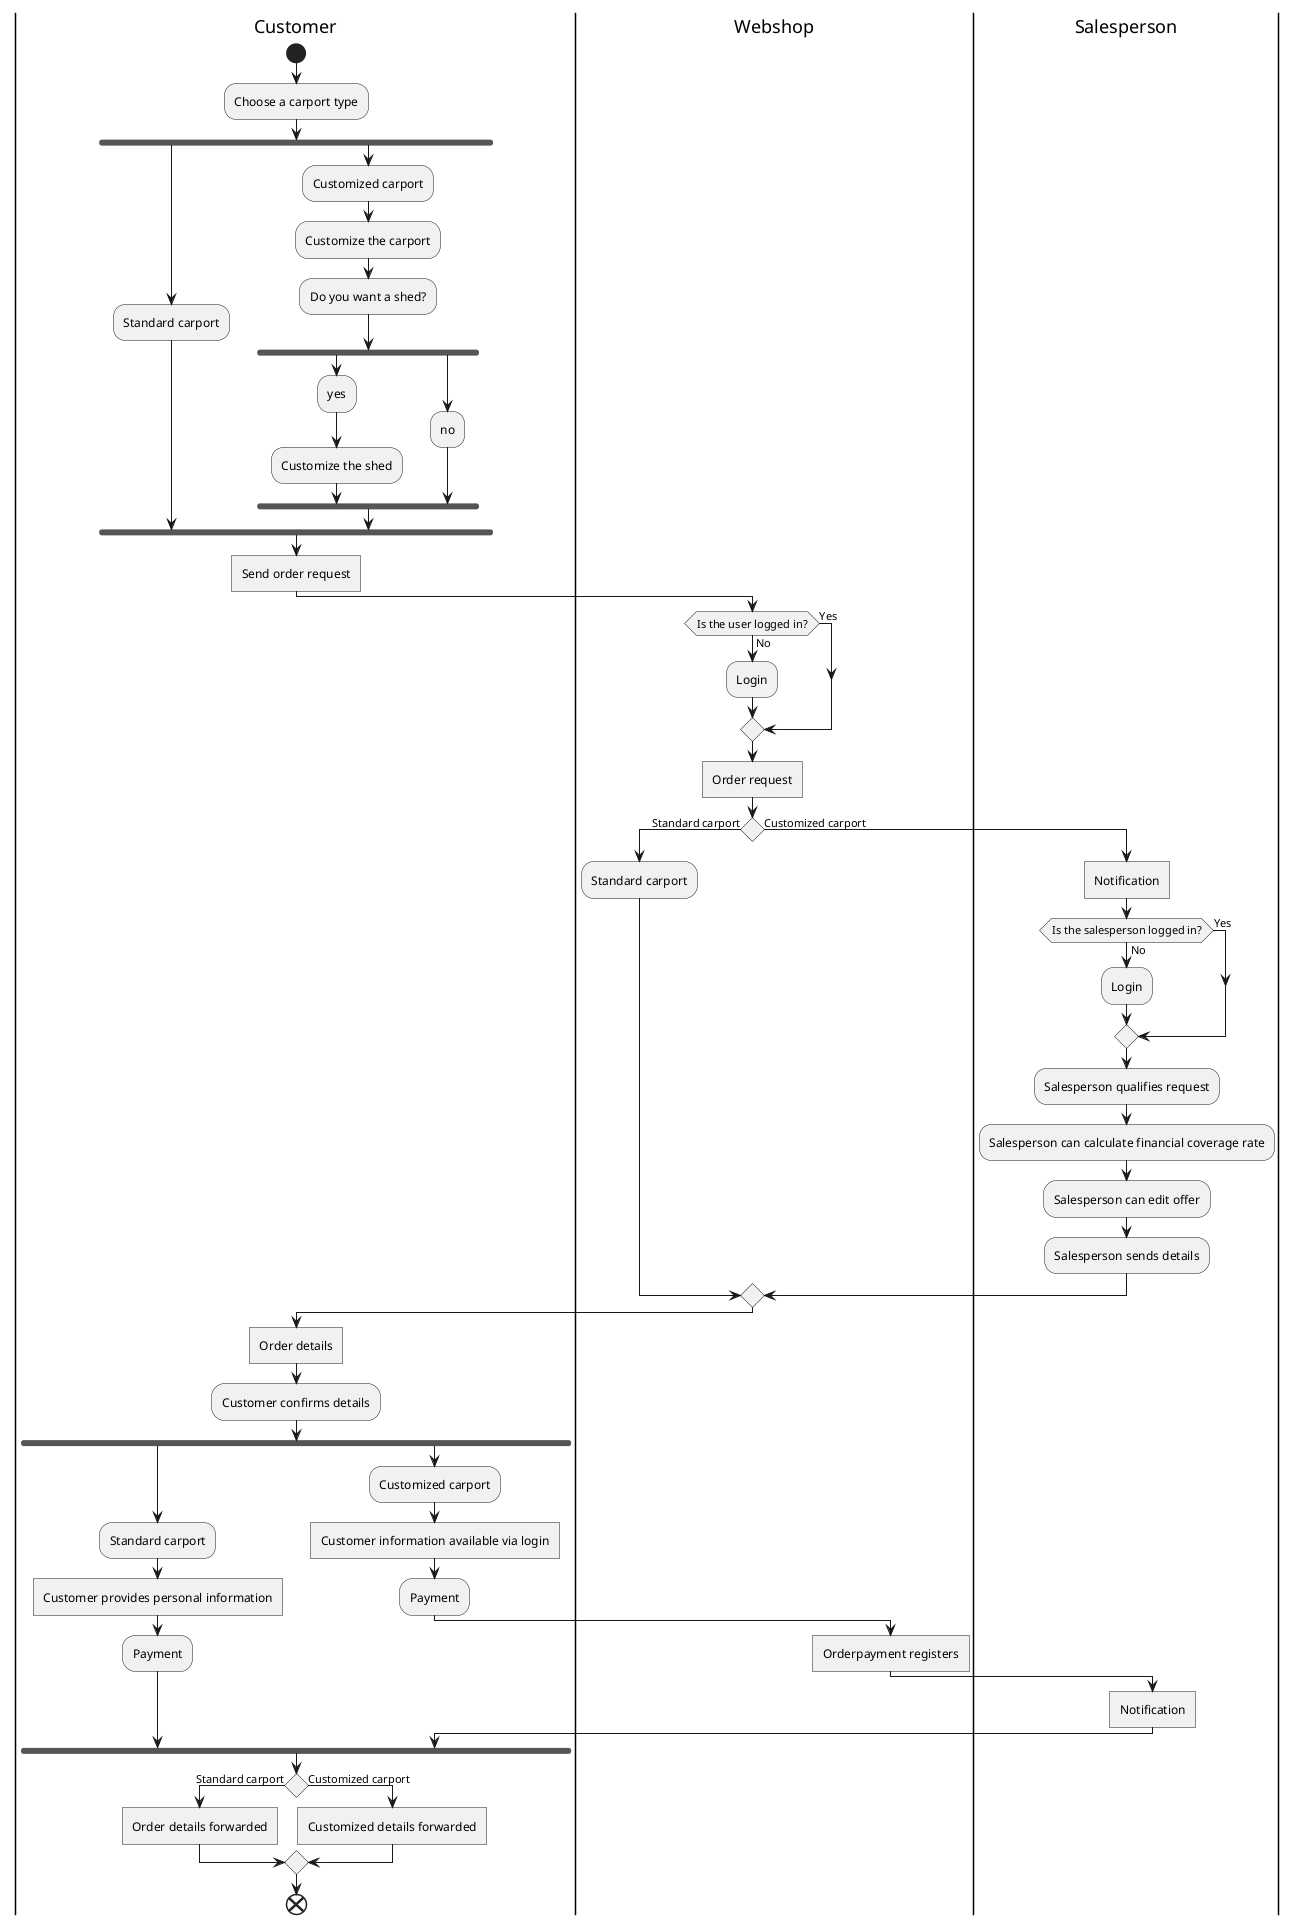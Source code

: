 @startuml
'https://plantuml.com/activity-diagram-beta

|Customer|
start
:Choose a carport type;
fork
:Standard carport;
fork again
:Customized carport;


:Customize the carport;
:Do you want a shed?;
fork
:yes;
:Customize the shed;
fork again
:no;
end fork
end fork

|Customer|
:Send order request]

|Webshop|
if (Is the user logged in?) then (Yes)
else (No)
:Login;
endif
:Order request]


if () then (Standard carport)
:Standard carport;
else (Customized carport)
|Salesperson|
:Notification]
if (Is the salesperson logged in?) then (Yes)
else (No)
:Login;
endif
:Salesperson qualifies request;
:Salesperson can calculate financial coverage rate;
:Salesperson can edit offer;
:Salesperson sends details;
endif
|Customer|
:Order details]
:Customer confirms details;

fork
:Standard carport;
:Customer provides personal information]
:Payment;
fork again
:Customized carport;
:Customer information available via login]
:Payment;
|Webshop|
:Orderpayment registers]
|Salesperson|
:Notification]

|Customer|
end fork
if () then (Standard carport)
:Order details forwarded]
else (Customized carport)
:Customized details forwarded]
endif
end

@enduml
